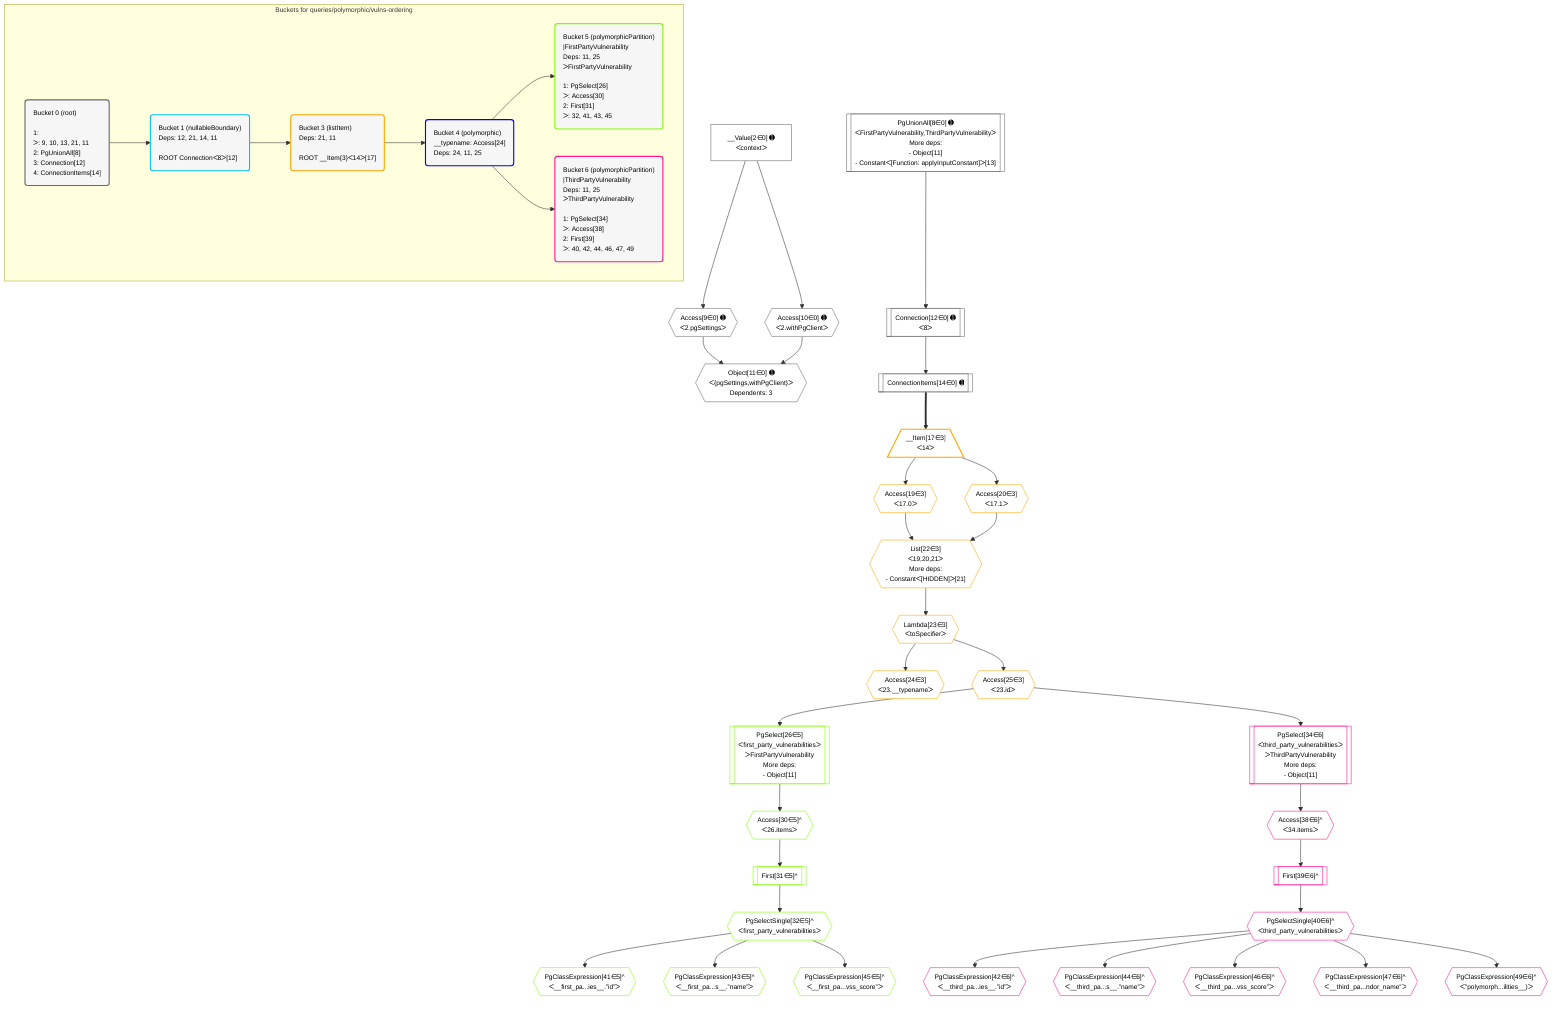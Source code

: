 %%{init: {'themeVariables': { 'fontSize': '12px'}}}%%
graph TD
    classDef path fill:#eee,stroke:#000,color:#000
    classDef plan fill:#fff,stroke-width:1px,color:#000
    classDef itemplan fill:#fff,stroke-width:2px,color:#000
    classDef unbatchedplan fill:#dff,stroke-width:1px,color:#000
    classDef sideeffectplan fill:#fcc,stroke-width:2px,color:#000
    classDef bucket fill:#f6f6f6,color:#000,stroke-width:2px,text-align:left

    subgraph "Buckets for queries/polymorphic/vulns-ordering"
    Bucket0("Bucket 0 (root)<br /><br />1: <br />ᐳ: 9, 10, 13, 21, 11<br />2: PgUnionAll[8]<br />3: Connection[12]<br />4: ConnectionItems[14]"):::bucket
    Bucket1("Bucket 1 (nullableBoundary)<br />Deps: 12, 21, 14, 11<br /><br />ROOT Connectionᐸ8ᐳ[12]"):::bucket
    Bucket3("Bucket 3 (listItem)<br />Deps: 21, 11<br /><br />ROOT __Item{3}ᐸ14ᐳ[17]"):::bucket
    Bucket4("Bucket 4 (polymorphic)<br />__typename: Access[24]<br />Deps: 24, 11, 25"):::bucket
    Bucket5("Bucket 5 (polymorphicPartition)<br />|FirstPartyVulnerability<br />Deps: 11, 25<br />ᐳFirstPartyVulnerability<br /><br />1: PgSelect[26]<br />ᐳ: Access[30]<br />2: First[31]<br />ᐳ: 32, 41, 43, 45"):::bucket
    Bucket6("Bucket 6 (polymorphicPartition)<br />|ThirdPartyVulnerability<br />Deps: 11, 25<br />ᐳThirdPartyVulnerability<br /><br />1: PgSelect[34]<br />ᐳ: Access[38]<br />2: First[39]<br />ᐳ: 40, 42, 44, 46, 47, 49"):::bucket
    end
    Bucket0 --> Bucket1
    Bucket1 --> Bucket3
    Bucket3 --> Bucket4
    Bucket4 --> Bucket5 & Bucket6

    %% plan dependencies
    PgUnionAll8[["PgUnionAll[8∈0] ➊<br />ᐸFirstPartyVulnerability,ThirdPartyVulnerabilityᐳ<br />More deps:<br />- Object[11]<br />- Constantᐸ[Function: applyInputConstant]ᐳ[13]"]]:::plan
    Object11{{"Object[11∈0] ➊<br />ᐸ{pgSettings,withPgClient}ᐳ<br />Dependents: 3"}}:::plan
    Access9{{"Access[9∈0] ➊<br />ᐸ2.pgSettingsᐳ"}}:::plan
    Access10{{"Access[10∈0] ➊<br />ᐸ2.withPgClientᐳ"}}:::plan
    Access9 & Access10 --> Object11
    __Value2["__Value[2∈0] ➊<br />ᐸcontextᐳ"]:::plan
    __Value2 --> Access9
    __Value2 --> Access10
    Connection12[["Connection[12∈0] ➊<br />ᐸ8ᐳ"]]:::plan
    PgUnionAll8 --> Connection12
    ConnectionItems14[["ConnectionItems[14∈0] ➊"]]:::plan
    Connection12 --> ConnectionItems14
    List22{{"List[22∈3]<br />ᐸ19,20,21ᐳ<br />More deps:<br />- Constantᐸ[HIDDEN]ᐳ[21]"}}:::plan
    Access19{{"Access[19∈3]<br />ᐸ17.0ᐳ"}}:::plan
    Access20{{"Access[20∈3]<br />ᐸ17.1ᐳ"}}:::plan
    Access19 & Access20 --> List22
    __Item17[/"__Item[17∈3]<br />ᐸ14ᐳ"\]:::itemplan
    ConnectionItems14 ==> __Item17
    __Item17 --> Access19
    __Item17 --> Access20
    Lambda23{{"Lambda[23∈3]<br />ᐸtoSpecifierᐳ"}}:::plan
    List22 --> Lambda23
    Access24{{"Access[24∈3]<br />ᐸ23.__typenameᐳ"}}:::plan
    Lambda23 --> Access24
    Access25{{"Access[25∈3]<br />ᐸ23.idᐳ"}}:::plan
    Lambda23 --> Access25
    PgSelect26[["PgSelect[26∈5]<br />ᐸfirst_party_vulnerabilitiesᐳ<br />ᐳFirstPartyVulnerability<br />More deps:<br />- Object[11]"]]:::plan
    Access25 --> PgSelect26
    Access30{{"Access[30∈5]^<br />ᐸ26.itemsᐳ"}}:::plan
    PgSelect26 --> Access30
    First31[["First[31∈5]^"]]:::plan
    Access30 --> First31
    PgSelectSingle32{{"PgSelectSingle[32∈5]^<br />ᐸfirst_party_vulnerabilitiesᐳ"}}:::plan
    First31 --> PgSelectSingle32
    PgClassExpression41{{"PgClassExpression[41∈5]^<br />ᐸ__first_pa...ies__.”id”ᐳ"}}:::plan
    PgSelectSingle32 --> PgClassExpression41
    PgClassExpression43{{"PgClassExpression[43∈5]^<br />ᐸ__first_pa...s__.”name”ᐳ"}}:::plan
    PgSelectSingle32 --> PgClassExpression43
    PgClassExpression45{{"PgClassExpression[45∈5]^<br />ᐸ__first_pa...vss_score”ᐳ"}}:::plan
    PgSelectSingle32 --> PgClassExpression45
    PgSelect34[["PgSelect[34∈6]<br />ᐸthird_party_vulnerabilitiesᐳ<br />ᐳThirdPartyVulnerability<br />More deps:<br />- Object[11]"]]:::plan
    Access25 --> PgSelect34
    Access38{{"Access[38∈6]^<br />ᐸ34.itemsᐳ"}}:::plan
    PgSelect34 --> Access38
    First39[["First[39∈6]^"]]:::plan
    Access38 --> First39
    PgSelectSingle40{{"PgSelectSingle[40∈6]^<br />ᐸthird_party_vulnerabilitiesᐳ"}}:::plan
    First39 --> PgSelectSingle40
    PgClassExpression42{{"PgClassExpression[42∈6]^<br />ᐸ__third_pa...ies__.”id”ᐳ"}}:::plan
    PgSelectSingle40 --> PgClassExpression42
    PgClassExpression44{{"PgClassExpression[44∈6]^<br />ᐸ__third_pa...s__.”name”ᐳ"}}:::plan
    PgSelectSingle40 --> PgClassExpression44
    PgClassExpression46{{"PgClassExpression[46∈6]^<br />ᐸ__third_pa...vss_score”ᐳ"}}:::plan
    PgSelectSingle40 --> PgClassExpression46
    PgClassExpression47{{"PgClassExpression[47∈6]^<br />ᐸ__third_pa...ndor_name”ᐳ"}}:::plan
    PgSelectSingle40 --> PgClassExpression47
    PgClassExpression49{{"PgClassExpression[49∈6]^<br />ᐸ”polymorph...ilities__)ᐳ"}}:::plan
    PgSelectSingle40 --> PgClassExpression49

    %% define steps
    classDef bucket0 stroke:#696969
    class Bucket0,__Value2,PgUnionAll8,Access9,Access10,Object11,Connection12,ConnectionItems14 bucket0
    classDef bucket1 stroke:#00bfff
    class Bucket1 bucket1
    classDef bucket3 stroke:#ffa500
    class Bucket3,__Item17,Access19,Access20,List22,Lambda23,Access24,Access25 bucket3
    classDef bucket4 stroke:#0000ff
    class Bucket4 bucket4
    classDef bucket5 stroke:#7fff00
    class Bucket5,PgSelect26,Access30,First31,PgSelectSingle32,PgClassExpression41,PgClassExpression43,PgClassExpression45 bucket5
    classDef bucket6 stroke:#ff1493
    class Bucket6,PgSelect34,Access38,First39,PgSelectSingle40,PgClassExpression42,PgClassExpression44,PgClassExpression46,PgClassExpression47,PgClassExpression49 bucket6
